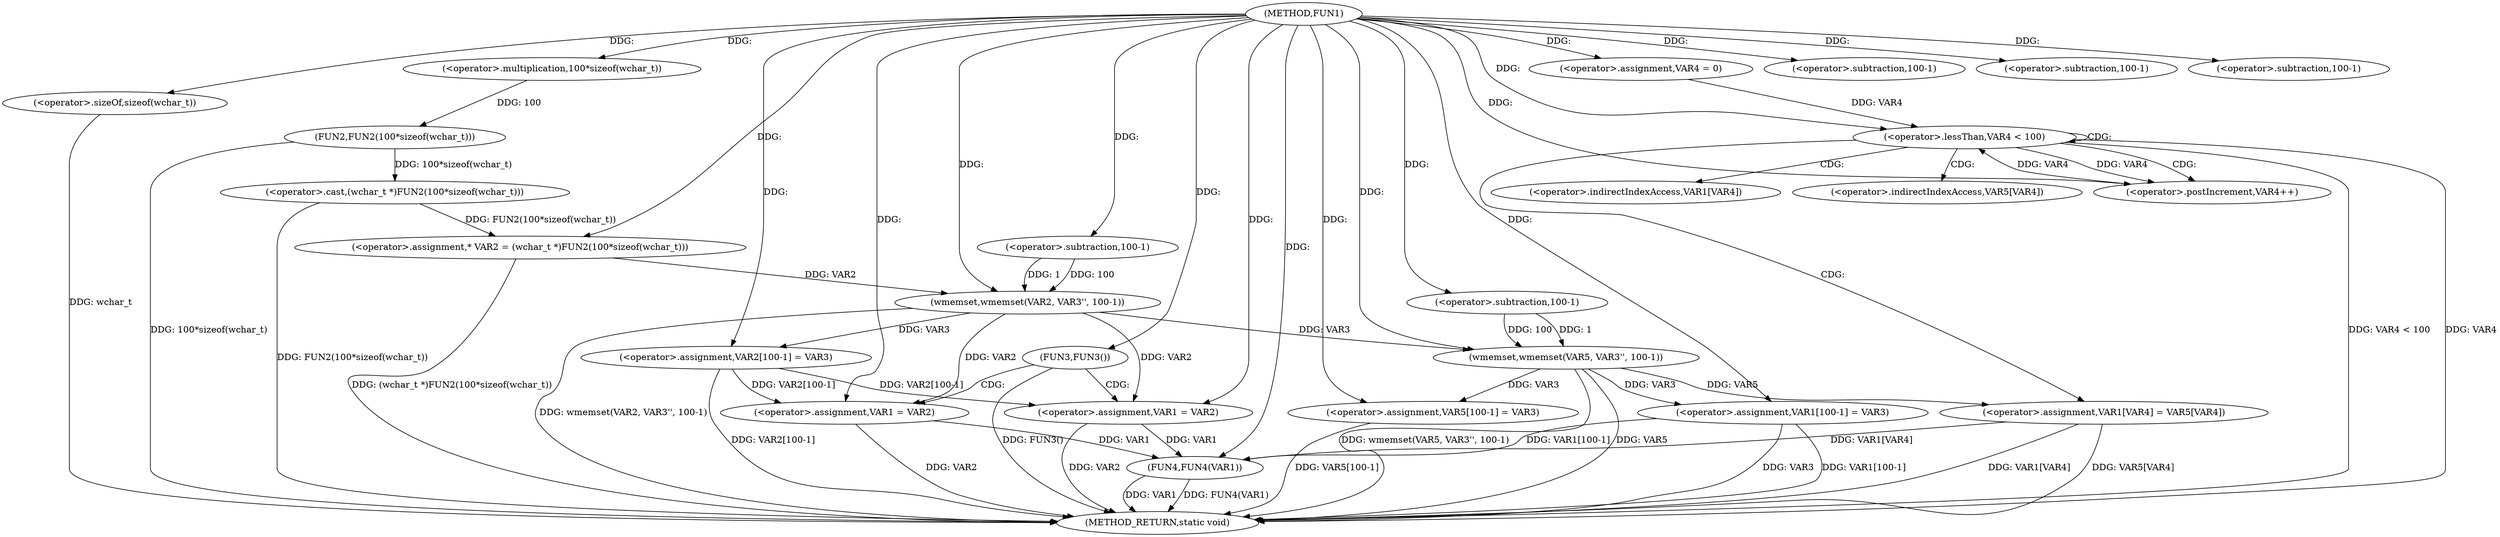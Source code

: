 digraph FUN1 {  
"1000100" [label = "(METHOD,FUN1)" ]
"1000179" [label = "(METHOD_RETURN,static void)" ]
"1000104" [label = "(<operator>.assignment,* VAR2 = (wchar_t *)FUN2(100*sizeof(wchar_t)))" ]
"1000106" [label = "(<operator>.cast,(wchar_t *)FUN2(100*sizeof(wchar_t)))" ]
"1000108" [label = "(FUN2,FUN2(100*sizeof(wchar_t)))" ]
"1000109" [label = "(<operator>.multiplication,100*sizeof(wchar_t))" ]
"1000111" [label = "(<operator>.sizeOf,sizeof(wchar_t))" ]
"1000113" [label = "(wmemset,wmemset(VAR2, VAR3'', 100-1))" ]
"1000116" [label = "(<operator>.subtraction,100-1)" ]
"1000119" [label = "(<operator>.assignment,VAR2[100-1] = VAR3)" ]
"1000122" [label = "(<operator>.subtraction,100-1)" ]
"1000127" [label = "(FUN3,FUN3())" ]
"1000129" [label = "(<operator>.assignment,VAR1 = VAR2)" ]
"1000134" [label = "(<operator>.assignment,VAR1 = VAR2)" ]
"1000140" [label = "(wmemset,wmemset(VAR5, VAR3'', 100-1))" ]
"1000143" [label = "(<operator>.subtraction,100-1)" ]
"1000146" [label = "(<operator>.assignment,VAR5[100-1] = VAR3)" ]
"1000149" [label = "(<operator>.subtraction,100-1)" ]
"1000154" [label = "(<operator>.assignment,VAR4 = 0)" ]
"1000157" [label = "(<operator>.lessThan,VAR4 < 100)" ]
"1000160" [label = "(<operator>.postIncrement,VAR4++)" ]
"1000163" [label = "(<operator>.assignment,VAR1[VAR4] = VAR5[VAR4])" ]
"1000170" [label = "(<operator>.assignment,VAR1[100-1] = VAR3)" ]
"1000173" [label = "(<operator>.subtraction,100-1)" ]
"1000177" [label = "(FUN4,FUN4(VAR1))" ]
"1000164" [label = "(<operator>.indirectIndexAccess,VAR1[VAR4])" ]
"1000167" [label = "(<operator>.indirectIndexAccess,VAR5[VAR4])" ]
  "1000177" -> "1000179"  [ label = "DDG: VAR1"] 
  "1000163" -> "1000179"  [ label = "DDG: VAR1[VAR4]"] 
  "1000106" -> "1000179"  [ label = "DDG: FUN2(100*sizeof(wchar_t))"] 
  "1000157" -> "1000179"  [ label = "DDG: VAR4 < 100"] 
  "1000140" -> "1000179"  [ label = "DDG: VAR5"] 
  "1000140" -> "1000179"  [ label = "DDG: wmemset(VAR5, VAR3'', 100-1)"] 
  "1000170" -> "1000179"  [ label = "DDG: VAR3"] 
  "1000127" -> "1000179"  [ label = "DDG: FUN3()"] 
  "1000111" -> "1000179"  [ label = "DDG: wchar_t"] 
  "1000129" -> "1000179"  [ label = "DDG: VAR2"] 
  "1000157" -> "1000179"  [ label = "DDG: VAR4"] 
  "1000163" -> "1000179"  [ label = "DDG: VAR5[VAR4]"] 
  "1000113" -> "1000179"  [ label = "DDG: wmemset(VAR2, VAR3'', 100-1)"] 
  "1000119" -> "1000179"  [ label = "DDG: VAR2[100-1]"] 
  "1000134" -> "1000179"  [ label = "DDG: VAR2"] 
  "1000170" -> "1000179"  [ label = "DDG: VAR1[100-1]"] 
  "1000177" -> "1000179"  [ label = "DDG: FUN4(VAR1)"] 
  "1000146" -> "1000179"  [ label = "DDG: VAR5[100-1]"] 
  "1000104" -> "1000179"  [ label = "DDG: (wchar_t *)FUN2(100*sizeof(wchar_t))"] 
  "1000108" -> "1000179"  [ label = "DDG: 100*sizeof(wchar_t)"] 
  "1000106" -> "1000104"  [ label = "DDG: FUN2(100*sizeof(wchar_t))"] 
  "1000100" -> "1000104"  [ label = "DDG: "] 
  "1000108" -> "1000106"  [ label = "DDG: 100*sizeof(wchar_t)"] 
  "1000109" -> "1000108"  [ label = "DDG: 100"] 
  "1000100" -> "1000109"  [ label = "DDG: "] 
  "1000100" -> "1000111"  [ label = "DDG: "] 
  "1000104" -> "1000113"  [ label = "DDG: VAR2"] 
  "1000100" -> "1000113"  [ label = "DDG: "] 
  "1000116" -> "1000113"  [ label = "DDG: 100"] 
  "1000116" -> "1000113"  [ label = "DDG: 1"] 
  "1000100" -> "1000116"  [ label = "DDG: "] 
  "1000113" -> "1000119"  [ label = "DDG: VAR3"] 
  "1000100" -> "1000119"  [ label = "DDG: "] 
  "1000100" -> "1000122"  [ label = "DDG: "] 
  "1000100" -> "1000127"  [ label = "DDG: "] 
  "1000113" -> "1000129"  [ label = "DDG: VAR2"] 
  "1000119" -> "1000129"  [ label = "DDG: VAR2[100-1]"] 
  "1000100" -> "1000129"  [ label = "DDG: "] 
  "1000113" -> "1000134"  [ label = "DDG: VAR2"] 
  "1000119" -> "1000134"  [ label = "DDG: VAR2[100-1]"] 
  "1000100" -> "1000134"  [ label = "DDG: "] 
  "1000100" -> "1000140"  [ label = "DDG: "] 
  "1000113" -> "1000140"  [ label = "DDG: VAR3"] 
  "1000143" -> "1000140"  [ label = "DDG: 100"] 
  "1000143" -> "1000140"  [ label = "DDG: 1"] 
  "1000100" -> "1000143"  [ label = "DDG: "] 
  "1000140" -> "1000146"  [ label = "DDG: VAR3"] 
  "1000100" -> "1000146"  [ label = "DDG: "] 
  "1000100" -> "1000149"  [ label = "DDG: "] 
  "1000100" -> "1000154"  [ label = "DDG: "] 
  "1000154" -> "1000157"  [ label = "DDG: VAR4"] 
  "1000160" -> "1000157"  [ label = "DDG: VAR4"] 
  "1000100" -> "1000157"  [ label = "DDG: "] 
  "1000157" -> "1000160"  [ label = "DDG: VAR4"] 
  "1000100" -> "1000160"  [ label = "DDG: "] 
  "1000140" -> "1000163"  [ label = "DDG: VAR5"] 
  "1000100" -> "1000170"  [ label = "DDG: "] 
  "1000140" -> "1000170"  [ label = "DDG: VAR3"] 
  "1000100" -> "1000173"  [ label = "DDG: "] 
  "1000134" -> "1000177"  [ label = "DDG: VAR1"] 
  "1000170" -> "1000177"  [ label = "DDG: VAR1[100-1]"] 
  "1000129" -> "1000177"  [ label = "DDG: VAR1"] 
  "1000163" -> "1000177"  [ label = "DDG: VAR1[VAR4]"] 
  "1000100" -> "1000177"  [ label = "DDG: "] 
  "1000127" -> "1000129"  [ label = "CDG: "] 
  "1000127" -> "1000134"  [ label = "CDG: "] 
  "1000157" -> "1000163"  [ label = "CDG: "] 
  "1000157" -> "1000160"  [ label = "CDG: "] 
  "1000157" -> "1000164"  [ label = "CDG: "] 
  "1000157" -> "1000167"  [ label = "CDG: "] 
  "1000157" -> "1000157"  [ label = "CDG: "] 
}
